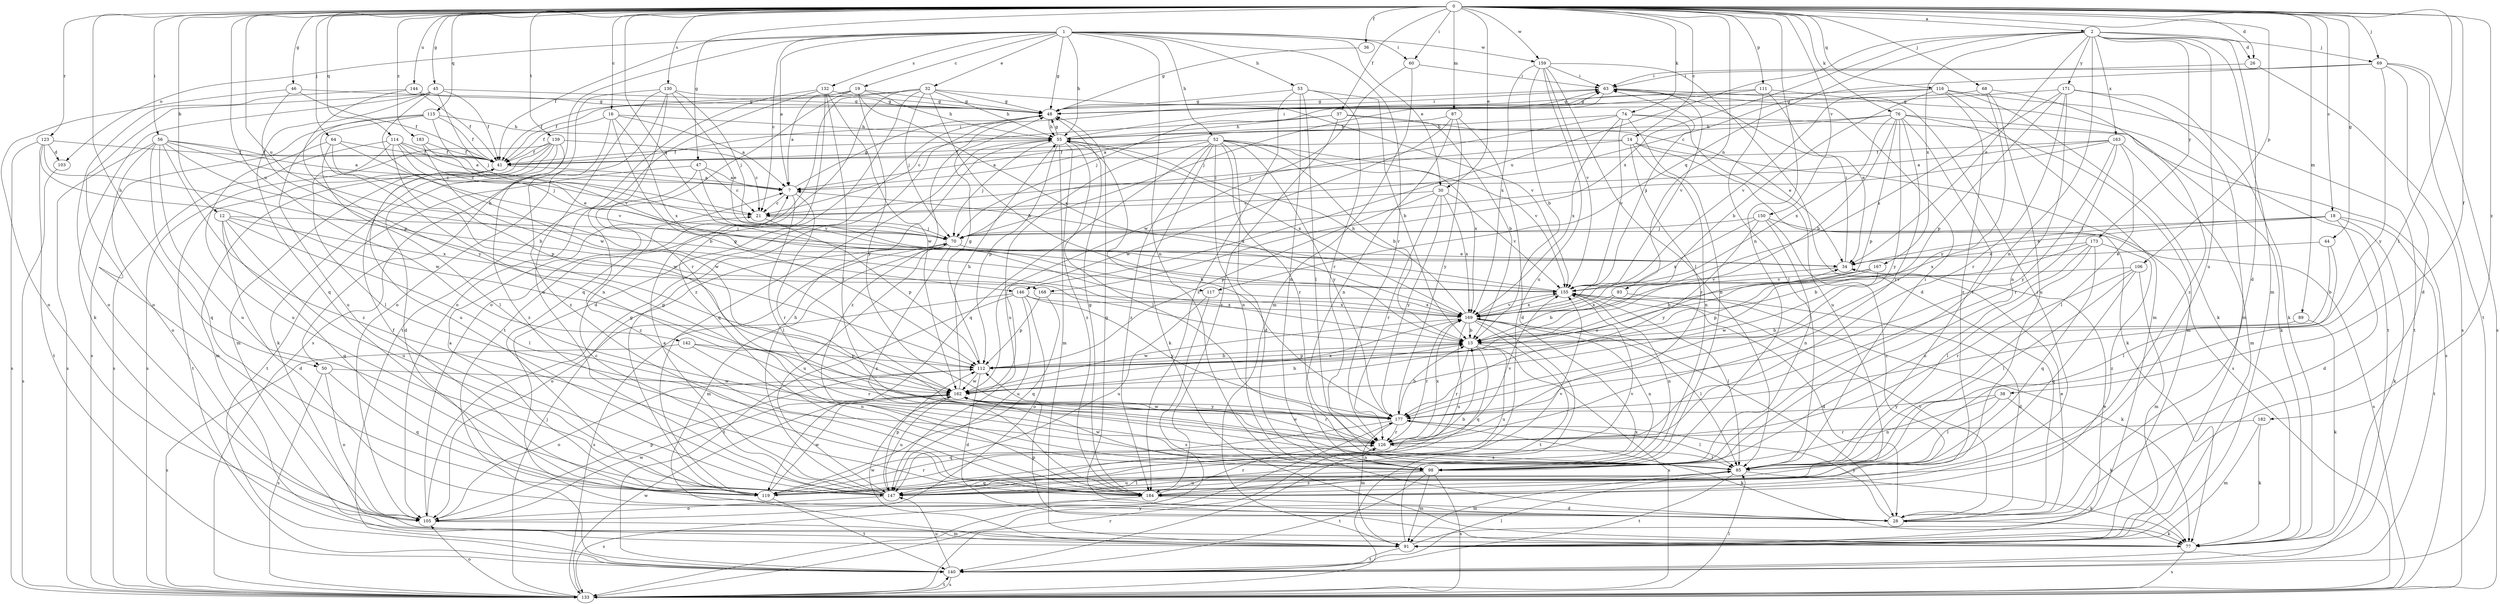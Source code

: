 strict digraph  {
0;
1;
2;
7;
12;
13;
14;
16;
18;
19;
21;
26;
28;
30;
32;
34;
36;
37;
38;
41;
44;
45;
46;
47;
48;
50;
52;
53;
55;
56;
60;
63;
64;
68;
69;
70;
74;
76;
77;
85;
87;
89;
91;
93;
98;
103;
105;
106;
111;
112;
114;
115;
116;
117;
119;
123;
126;
130;
132;
133;
139;
140;
142;
144;
146;
147;
150;
155;
159;
162;
163;
167;
168;
169;
171;
173;
177;
182;
183;
184;
0 -> 2  [label=a];
0 -> 12  [label=b];
0 -> 14  [label=c];
0 -> 16  [label=c];
0 -> 18  [label=c];
0 -> 26  [label=d];
0 -> 30  [label=e];
0 -> 36  [label=f];
0 -> 37  [label=f];
0 -> 38  [label=f];
0 -> 44  [label=g];
0 -> 45  [label=g];
0 -> 46  [label=g];
0 -> 47  [label=g];
0 -> 50  [label=h];
0 -> 56  [label=i];
0 -> 60  [label=i];
0 -> 64  [label=j];
0 -> 68  [label=j];
0 -> 69  [label=j];
0 -> 74  [label=k];
0 -> 76  [label=k];
0 -> 85  [label=l];
0 -> 87  [label=m];
0 -> 89  [label=m];
0 -> 93  [label=n];
0 -> 98  [label=n];
0 -> 106  [label=p];
0 -> 111  [label=p];
0 -> 114  [label=q];
0 -> 115  [label=q];
0 -> 116  [label=q];
0 -> 117  [label=q];
0 -> 123  [label=r];
0 -> 130  [label=s];
0 -> 139  [label=t];
0 -> 142  [label=u];
0 -> 144  [label=u];
0 -> 146  [label=u];
0 -> 150  [label=v];
0 -> 159  [label=w];
0 -> 182  [label=z];
0 -> 183  [label=z];
1 -> 7  [label=a];
1 -> 19  [label=c];
1 -> 21  [label=c];
1 -> 30  [label=e];
1 -> 32  [label=e];
1 -> 41  [label=f];
1 -> 48  [label=g];
1 -> 50  [label=h];
1 -> 52  [label=h];
1 -> 53  [label=h];
1 -> 55  [label=h];
1 -> 60  [label=i];
1 -> 98  [label=n];
1 -> 103  [label=o];
1 -> 126  [label=r];
1 -> 132  [label=s];
1 -> 159  [label=w];
2 -> 26  [label=d];
2 -> 28  [label=d];
2 -> 34  [label=e];
2 -> 69  [label=j];
2 -> 91  [label=m];
2 -> 98  [label=n];
2 -> 117  [label=q];
2 -> 146  [label=u];
2 -> 147  [label=u];
2 -> 163  [label=x];
2 -> 167  [label=x];
2 -> 168  [label=x];
2 -> 171  [label=y];
2 -> 173  [label=y];
7 -> 21  [label=c];
7 -> 48  [label=g];
7 -> 85  [label=l];
7 -> 126  [label=r];
12 -> 28  [label=d];
12 -> 70  [label=j];
12 -> 85  [label=l];
12 -> 119  [label=q];
12 -> 147  [label=u];
12 -> 168  [label=x];
13 -> 112  [label=p];
13 -> 119  [label=q];
13 -> 126  [label=r];
13 -> 133  [label=s];
13 -> 147  [label=u];
14 -> 21  [label=c];
14 -> 41  [label=f];
14 -> 77  [label=k];
14 -> 98  [label=n];
14 -> 126  [label=r];
14 -> 133  [label=s];
16 -> 7  [label=a];
16 -> 41  [label=f];
16 -> 55  [label=h];
16 -> 112  [label=p];
16 -> 169  [label=x];
16 -> 184  [label=z];
18 -> 28  [label=d];
18 -> 34  [label=e];
18 -> 70  [label=j];
18 -> 77  [label=k];
18 -> 140  [label=t];
18 -> 169  [label=x];
19 -> 7  [label=a];
19 -> 41  [label=f];
19 -> 48  [label=g];
19 -> 55  [label=h];
19 -> 119  [label=q];
19 -> 169  [label=x];
19 -> 177  [label=y];
21 -> 70  [label=j];
21 -> 112  [label=p];
26 -> 63  [label=i];
26 -> 133  [label=s];
28 -> 34  [label=e];
28 -> 48  [label=g];
28 -> 77  [label=k];
28 -> 155  [label=v];
28 -> 177  [label=y];
30 -> 21  [label=c];
30 -> 112  [label=p];
30 -> 126  [label=r];
30 -> 155  [label=v];
30 -> 169  [label=x];
30 -> 177  [label=y];
32 -> 13  [label=b];
32 -> 28  [label=d];
32 -> 41  [label=f];
32 -> 48  [label=g];
32 -> 55  [label=h];
32 -> 70  [label=j];
32 -> 105  [label=o];
32 -> 140  [label=t];
32 -> 155  [label=v];
34 -> 63  [label=i];
34 -> 155  [label=v];
36 -> 48  [label=g];
37 -> 13  [label=b];
37 -> 21  [label=c];
37 -> 34  [label=e];
37 -> 55  [label=h];
37 -> 184  [label=z];
38 -> 77  [label=k];
38 -> 85  [label=l];
38 -> 98  [label=n];
38 -> 177  [label=y];
41 -> 7  [label=a];
41 -> 63  [label=i];
41 -> 91  [label=m];
41 -> 140  [label=t];
44 -> 13  [label=b];
44 -> 34  [label=e];
44 -> 85  [label=l];
45 -> 41  [label=f];
45 -> 48  [label=g];
45 -> 70  [label=j];
45 -> 77  [label=k];
45 -> 105  [label=o];
45 -> 119  [label=q];
45 -> 162  [label=w];
46 -> 41  [label=f];
46 -> 48  [label=g];
46 -> 105  [label=o];
46 -> 112  [label=p];
47 -> 7  [label=a];
47 -> 21  [label=c];
47 -> 140  [label=t];
47 -> 155  [label=v];
47 -> 184  [label=z];
48 -> 55  [label=h];
48 -> 63  [label=i];
48 -> 184  [label=z];
50 -> 105  [label=o];
50 -> 119  [label=q];
50 -> 133  [label=s];
50 -> 162  [label=w];
52 -> 7  [label=a];
52 -> 13  [label=b];
52 -> 28  [label=d];
52 -> 41  [label=f];
52 -> 77  [label=k];
52 -> 98  [label=n];
52 -> 119  [label=q];
52 -> 126  [label=r];
52 -> 147  [label=u];
52 -> 155  [label=v];
52 -> 169  [label=x];
52 -> 177  [label=y];
52 -> 184  [label=z];
53 -> 13  [label=b];
53 -> 48  [label=g];
53 -> 85  [label=l];
53 -> 98  [label=n];
53 -> 126  [label=r];
53 -> 184  [label=z];
55 -> 41  [label=f];
55 -> 48  [label=g];
55 -> 63  [label=i];
55 -> 70  [label=j];
55 -> 85  [label=l];
55 -> 91  [label=m];
55 -> 112  [label=p];
55 -> 119  [label=q];
55 -> 169  [label=x];
55 -> 184  [label=z];
56 -> 7  [label=a];
56 -> 13  [label=b];
56 -> 21  [label=c];
56 -> 41  [label=f];
56 -> 105  [label=o];
56 -> 119  [label=q];
56 -> 133  [label=s];
56 -> 147  [label=u];
56 -> 184  [label=z];
60 -> 63  [label=i];
60 -> 91  [label=m];
60 -> 162  [label=w];
63 -> 48  [label=g];
63 -> 70  [label=j];
63 -> 155  [label=v];
64 -> 41  [label=f];
64 -> 85  [label=l];
64 -> 147  [label=u];
64 -> 155  [label=v];
64 -> 162  [label=w];
68 -> 48  [label=g];
68 -> 147  [label=u];
68 -> 177  [label=y];
68 -> 184  [label=z];
69 -> 21  [label=c];
69 -> 28  [label=d];
69 -> 63  [label=i];
69 -> 133  [label=s];
69 -> 140  [label=t];
69 -> 177  [label=y];
70 -> 34  [label=e];
70 -> 91  [label=m];
70 -> 105  [label=o];
70 -> 147  [label=u];
70 -> 184  [label=z];
74 -> 55  [label=h];
74 -> 70  [label=j];
74 -> 98  [label=n];
74 -> 133  [label=s];
74 -> 147  [label=u];
74 -> 155  [label=v];
74 -> 169  [label=x];
76 -> 7  [label=a];
76 -> 13  [label=b];
76 -> 55  [label=h];
76 -> 77  [label=k];
76 -> 85  [label=l];
76 -> 91  [label=m];
76 -> 112  [label=p];
76 -> 126  [label=r];
76 -> 169  [label=x];
76 -> 177  [label=y];
77 -> 112  [label=p];
77 -> 133  [label=s];
85 -> 63  [label=i];
85 -> 77  [label=k];
85 -> 91  [label=m];
85 -> 119  [label=q];
85 -> 140  [label=t];
85 -> 147  [label=u];
87 -> 28  [label=d];
87 -> 55  [label=h];
87 -> 98  [label=n];
87 -> 162  [label=w];
87 -> 177  [label=y];
89 -> 13  [label=b];
89 -> 77  [label=k];
91 -> 34  [label=e];
91 -> 140  [label=t];
91 -> 162  [label=w];
91 -> 169  [label=x];
93 -> 13  [label=b];
93 -> 28  [label=d];
93 -> 169  [label=x];
98 -> 91  [label=m];
98 -> 133  [label=s];
98 -> 140  [label=t];
98 -> 147  [label=u];
98 -> 162  [label=w];
98 -> 184  [label=z];
103 -> 133  [label=s];
105 -> 48  [label=g];
105 -> 91  [label=m];
105 -> 112  [label=p];
105 -> 162  [label=w];
106 -> 85  [label=l];
106 -> 91  [label=m];
106 -> 119  [label=q];
106 -> 126  [label=r];
106 -> 155  [label=v];
111 -> 34  [label=e];
111 -> 48  [label=g];
111 -> 70  [label=j];
111 -> 85  [label=l];
111 -> 140  [label=t];
112 -> 13  [label=b];
112 -> 28  [label=d];
112 -> 48  [label=g];
112 -> 105  [label=o];
112 -> 162  [label=w];
114 -> 7  [label=a];
114 -> 21  [label=c];
114 -> 41  [label=f];
114 -> 70  [label=j];
114 -> 85  [label=l];
114 -> 112  [label=p];
114 -> 133  [label=s];
115 -> 41  [label=f];
115 -> 55  [label=h];
115 -> 98  [label=n];
115 -> 133  [label=s];
115 -> 147  [label=u];
115 -> 155  [label=v];
116 -> 13  [label=b];
116 -> 48  [label=g];
116 -> 77  [label=k];
116 -> 91  [label=m];
116 -> 140  [label=t];
116 -> 155  [label=v];
116 -> 184  [label=z];
117 -> 133  [label=s];
117 -> 147  [label=u];
117 -> 169  [label=x];
119 -> 7  [label=a];
119 -> 13  [label=b];
119 -> 41  [label=f];
119 -> 48  [label=g];
119 -> 126  [label=r];
119 -> 140  [label=t];
119 -> 155  [label=v];
119 -> 162  [label=w];
123 -> 13  [label=b];
123 -> 41  [label=f];
123 -> 133  [label=s];
123 -> 140  [label=t];
123 -> 162  [label=w];
123 -> 103  [label=d];
126 -> 85  [label=l];
126 -> 98  [label=n];
126 -> 155  [label=v];
126 -> 162  [label=w];
126 -> 169  [label=x];
130 -> 34  [label=e];
130 -> 48  [label=g];
130 -> 70  [label=j];
130 -> 105  [label=o];
130 -> 126  [label=r];
130 -> 133  [label=s];
130 -> 147  [label=u];
132 -> 48  [label=g];
132 -> 85  [label=l];
132 -> 105  [label=o];
132 -> 140  [label=t];
132 -> 162  [label=w];
132 -> 184  [label=z];
133 -> 70  [label=j];
133 -> 85  [label=l];
133 -> 105  [label=o];
133 -> 126  [label=r];
133 -> 140  [label=t];
133 -> 162  [label=w];
133 -> 177  [label=y];
139 -> 21  [label=c];
139 -> 28  [label=d];
139 -> 41  [label=f];
139 -> 77  [label=k];
139 -> 91  [label=m];
139 -> 133  [label=s];
139 -> 147  [label=u];
139 -> 184  [label=z];
140 -> 85  [label=l];
140 -> 133  [label=s];
140 -> 147  [label=u];
142 -> 98  [label=n];
142 -> 112  [label=p];
142 -> 126  [label=r];
142 -> 133  [label=s];
144 -> 41  [label=f];
144 -> 48  [label=g];
144 -> 105  [label=o];
144 -> 177  [label=y];
146 -> 105  [label=o];
146 -> 133  [label=s];
146 -> 140  [label=t];
146 -> 147  [label=u];
146 -> 169  [label=x];
146 -> 177  [label=y];
147 -> 7  [label=a];
147 -> 21  [label=c];
147 -> 55  [label=h];
147 -> 85  [label=l];
147 -> 105  [label=o];
147 -> 112  [label=p];
147 -> 155  [label=v];
150 -> 70  [label=j];
150 -> 98  [label=n];
150 -> 133  [label=s];
150 -> 169  [label=x];
150 -> 177  [label=y];
150 -> 184  [label=z];
155 -> 7  [label=a];
155 -> 28  [label=d];
155 -> 63  [label=i];
155 -> 77  [label=k];
155 -> 85  [label=l];
155 -> 98  [label=n];
155 -> 169  [label=x];
159 -> 13  [label=b];
159 -> 28  [label=d];
159 -> 63  [label=i];
159 -> 85  [label=l];
159 -> 147  [label=u];
159 -> 155  [label=v];
159 -> 169  [label=x];
162 -> 13  [label=b];
162 -> 34  [label=e];
162 -> 55  [label=h];
162 -> 126  [label=r];
162 -> 147  [label=u];
162 -> 169  [label=x];
162 -> 177  [label=y];
163 -> 7  [label=a];
163 -> 41  [label=f];
163 -> 70  [label=j];
163 -> 85  [label=l];
163 -> 91  [label=m];
163 -> 126  [label=r];
163 -> 177  [label=y];
167 -> 13  [label=b];
167 -> 112  [label=p];
167 -> 155  [label=v];
167 -> 162  [label=w];
168 -> 112  [label=p];
168 -> 119  [label=q];
168 -> 169  [label=x];
169 -> 13  [label=b];
169 -> 55  [label=h];
169 -> 85  [label=l];
169 -> 98  [label=n];
169 -> 126  [label=r];
169 -> 133  [label=s];
169 -> 140  [label=t];
169 -> 147  [label=u];
169 -> 155  [label=v];
169 -> 162  [label=w];
171 -> 48  [label=g];
171 -> 77  [label=k];
171 -> 91  [label=m];
171 -> 98  [label=n];
171 -> 112  [label=p];
171 -> 126  [label=r];
171 -> 169  [label=x];
173 -> 13  [label=b];
173 -> 34  [label=e];
173 -> 85  [label=l];
173 -> 98  [label=n];
173 -> 119  [label=q];
173 -> 184  [label=z];
177 -> 13  [label=b];
177 -> 55  [label=h];
177 -> 77  [label=k];
177 -> 85  [label=l];
177 -> 91  [label=m];
177 -> 119  [label=q];
177 -> 126  [label=r];
177 -> 162  [label=w];
182 -> 77  [label=k];
182 -> 91  [label=m];
182 -> 126  [label=r];
183 -> 34  [label=e];
183 -> 41  [label=f];
183 -> 162  [label=w];
184 -> 28  [label=d];
184 -> 48  [label=g];
184 -> 63  [label=i];
184 -> 126  [label=r];
184 -> 133  [label=s];
}

